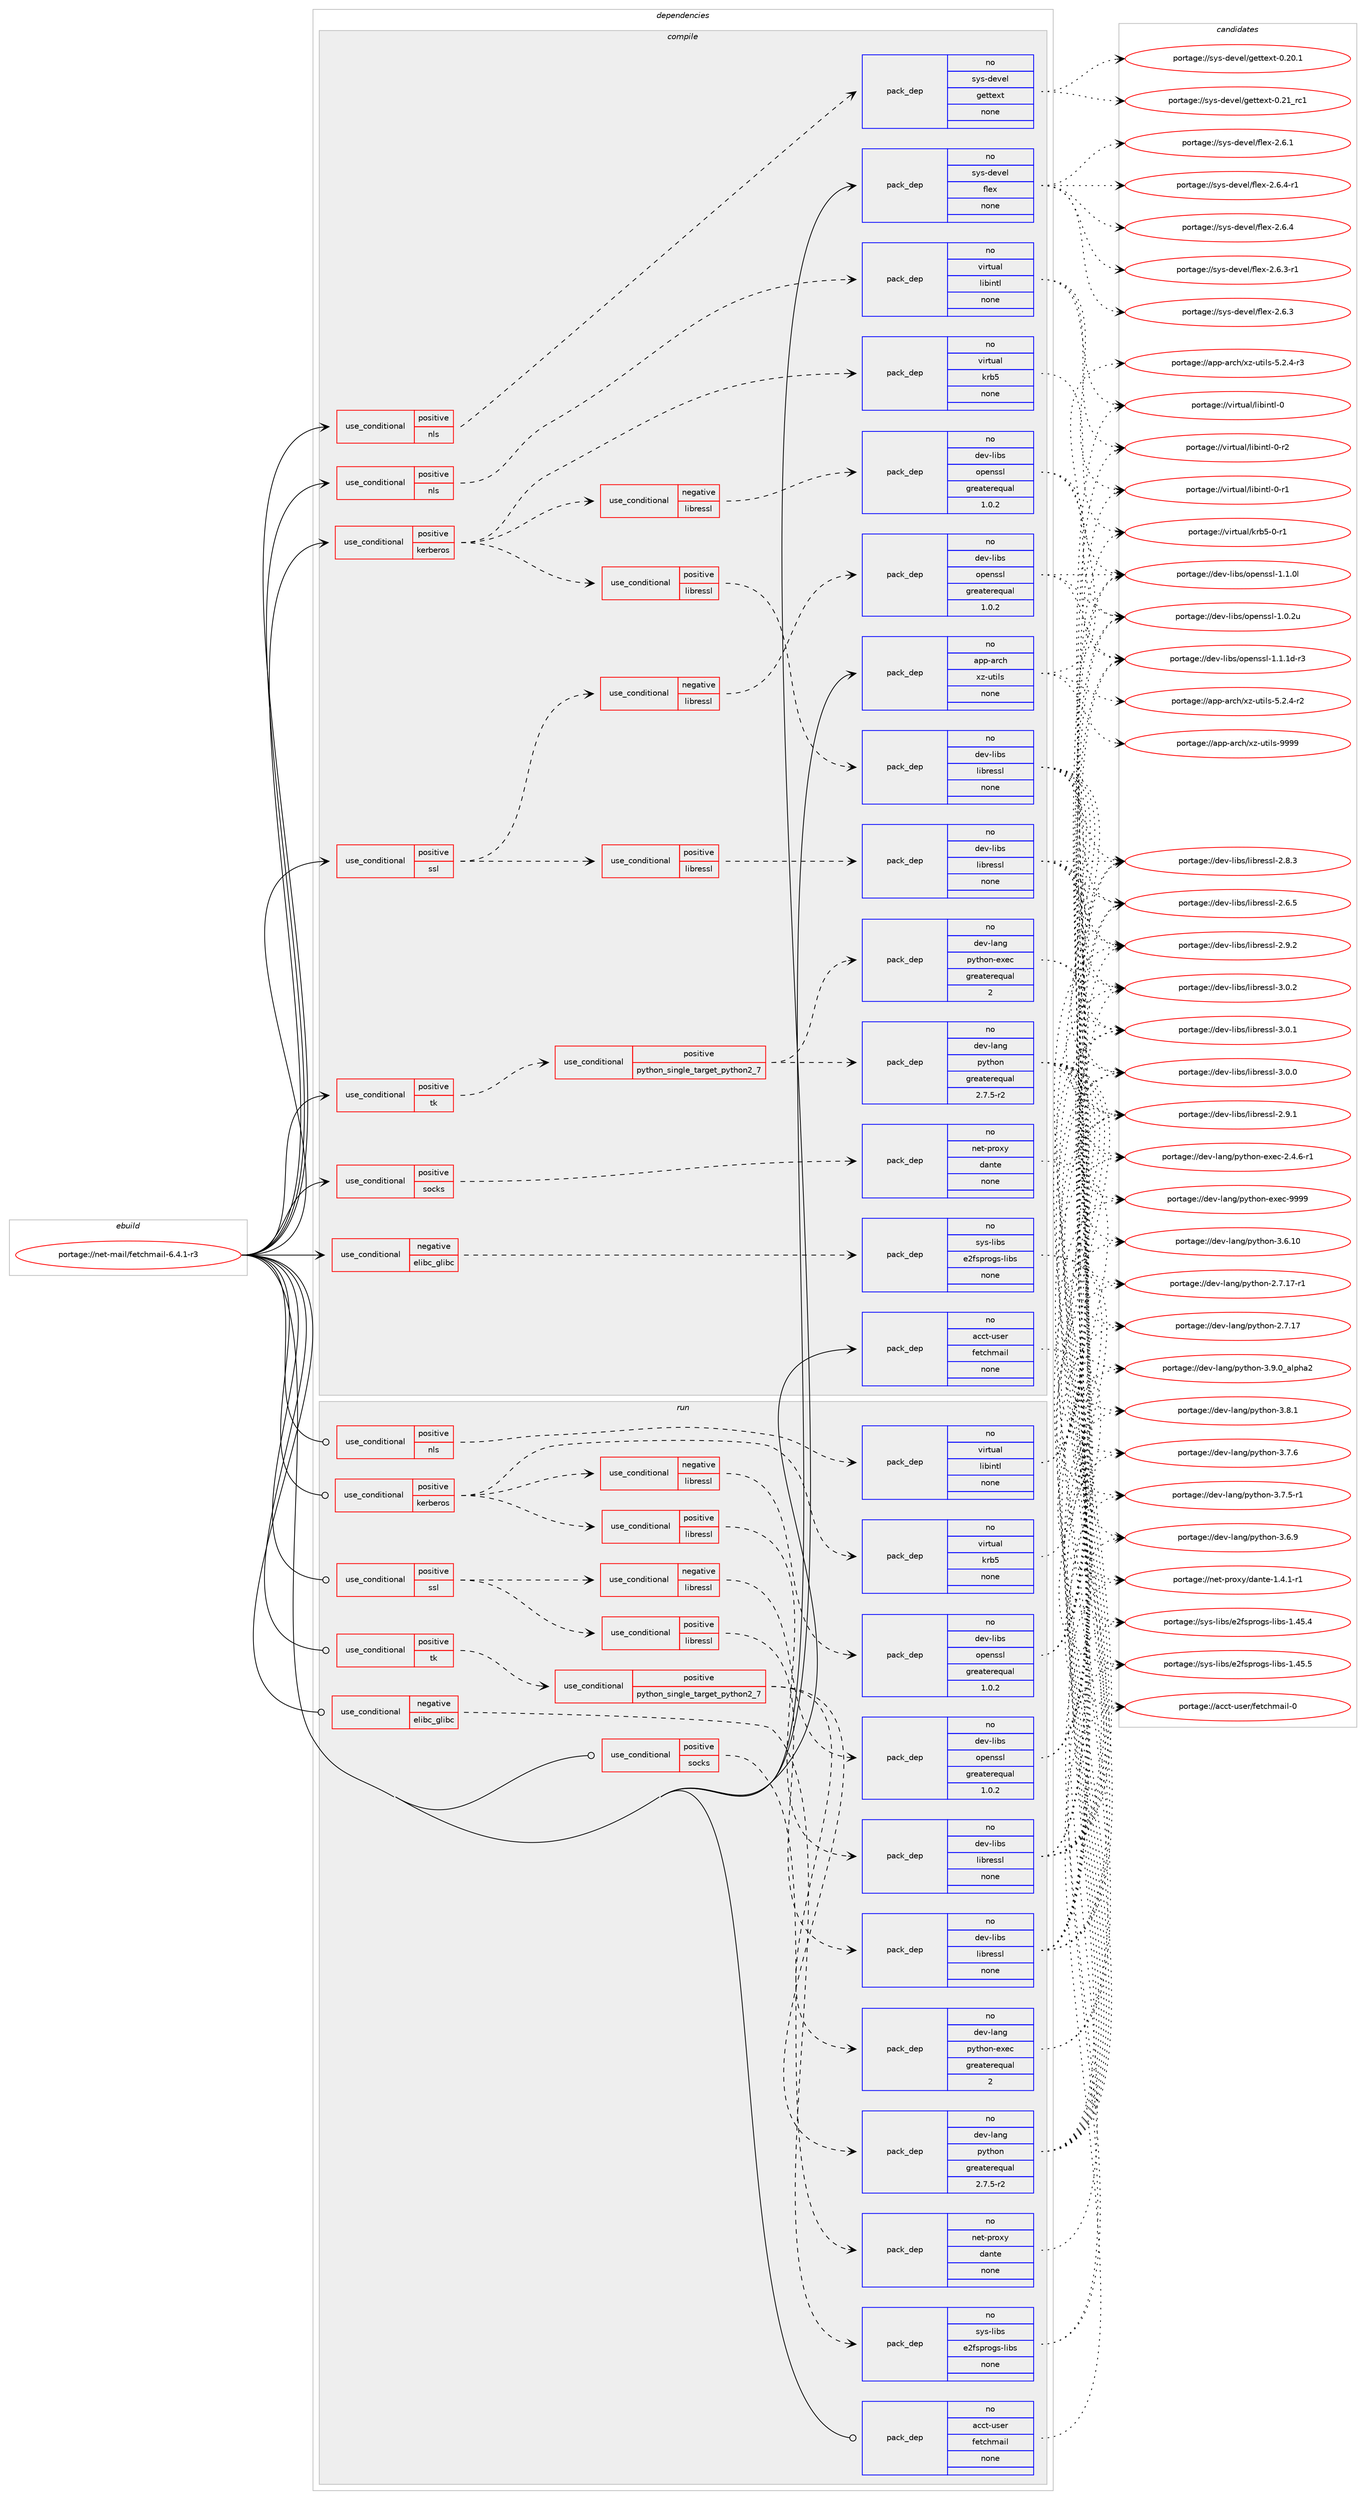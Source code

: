 digraph prolog {

# *************
# Graph options
# *************

newrank=true;
concentrate=true;
compound=true;
graph [rankdir=LR,fontname=Helvetica,fontsize=10,ranksep=1.5];#, ranksep=2.5, nodesep=0.2];
edge  [arrowhead=vee];
node  [fontname=Helvetica,fontsize=10];

# **********
# The ebuild
# **********

subgraph cluster_leftcol {
color=gray;
rank=same;
label=<<i>ebuild</i>>;
id [label="portage://net-mail/fetchmail-6.4.1-r3", color=red, width=4, href="../net-mail/fetchmail-6.4.1-r3.svg"];
}

# ****************
# The dependencies
# ****************

subgraph cluster_midcol {
color=gray;
label=<<i>dependencies</i>>;
subgraph cluster_compile {
fillcolor="#eeeeee";
style=filled;
label=<<i>compile</i>>;
subgraph cond27224 {
dependency129394 [label=<<TABLE BORDER="0" CELLBORDER="1" CELLSPACING="0" CELLPADDING="4"><TR><TD ROWSPAN="3" CELLPADDING="10">use_conditional</TD></TR><TR><TD>negative</TD></TR><TR><TD>elibc_glibc</TD></TR></TABLE>>, shape=none, color=red];
subgraph pack99996 {
dependency129395 [label=<<TABLE BORDER="0" CELLBORDER="1" CELLSPACING="0" CELLPADDING="4" WIDTH="220"><TR><TD ROWSPAN="6" CELLPADDING="30">pack_dep</TD></TR><TR><TD WIDTH="110">no</TD></TR><TR><TD>sys-libs</TD></TR><TR><TD>e2fsprogs-libs</TD></TR><TR><TD>none</TD></TR><TR><TD></TD></TR></TABLE>>, shape=none, color=blue];
}
dependency129394:e -> dependency129395:w [weight=20,style="dashed",arrowhead="vee"];
}
id:e -> dependency129394:w [weight=20,style="solid",arrowhead="vee"];
subgraph cond27225 {
dependency129396 [label=<<TABLE BORDER="0" CELLBORDER="1" CELLSPACING="0" CELLPADDING="4"><TR><TD ROWSPAN="3" CELLPADDING="10">use_conditional</TD></TR><TR><TD>positive</TD></TR><TR><TD>kerberos</TD></TR></TABLE>>, shape=none, color=red];
subgraph pack99997 {
dependency129397 [label=<<TABLE BORDER="0" CELLBORDER="1" CELLSPACING="0" CELLPADDING="4" WIDTH="220"><TR><TD ROWSPAN="6" CELLPADDING="30">pack_dep</TD></TR><TR><TD WIDTH="110">no</TD></TR><TR><TD>virtual</TD></TR><TR><TD>krb5</TD></TR><TR><TD>none</TD></TR><TR><TD></TD></TR></TABLE>>, shape=none, color=blue];
}
dependency129396:e -> dependency129397:w [weight=20,style="dashed",arrowhead="vee"];
subgraph cond27226 {
dependency129398 [label=<<TABLE BORDER="0" CELLBORDER="1" CELLSPACING="0" CELLPADDING="4"><TR><TD ROWSPAN="3" CELLPADDING="10">use_conditional</TD></TR><TR><TD>negative</TD></TR><TR><TD>libressl</TD></TR></TABLE>>, shape=none, color=red];
subgraph pack99998 {
dependency129399 [label=<<TABLE BORDER="0" CELLBORDER="1" CELLSPACING="0" CELLPADDING="4" WIDTH="220"><TR><TD ROWSPAN="6" CELLPADDING="30">pack_dep</TD></TR><TR><TD WIDTH="110">no</TD></TR><TR><TD>dev-libs</TD></TR><TR><TD>openssl</TD></TR><TR><TD>greaterequal</TD></TR><TR><TD>1.0.2</TD></TR></TABLE>>, shape=none, color=blue];
}
dependency129398:e -> dependency129399:w [weight=20,style="dashed",arrowhead="vee"];
}
dependency129396:e -> dependency129398:w [weight=20,style="dashed",arrowhead="vee"];
subgraph cond27227 {
dependency129400 [label=<<TABLE BORDER="0" CELLBORDER="1" CELLSPACING="0" CELLPADDING="4"><TR><TD ROWSPAN="3" CELLPADDING="10">use_conditional</TD></TR><TR><TD>positive</TD></TR><TR><TD>libressl</TD></TR></TABLE>>, shape=none, color=red];
subgraph pack99999 {
dependency129401 [label=<<TABLE BORDER="0" CELLBORDER="1" CELLSPACING="0" CELLPADDING="4" WIDTH="220"><TR><TD ROWSPAN="6" CELLPADDING="30">pack_dep</TD></TR><TR><TD WIDTH="110">no</TD></TR><TR><TD>dev-libs</TD></TR><TR><TD>libressl</TD></TR><TR><TD>none</TD></TR><TR><TD></TD></TR></TABLE>>, shape=none, color=blue];
}
dependency129400:e -> dependency129401:w [weight=20,style="dashed",arrowhead="vee"];
}
dependency129396:e -> dependency129400:w [weight=20,style="dashed",arrowhead="vee"];
}
id:e -> dependency129396:w [weight=20,style="solid",arrowhead="vee"];
subgraph cond27228 {
dependency129402 [label=<<TABLE BORDER="0" CELLBORDER="1" CELLSPACING="0" CELLPADDING="4"><TR><TD ROWSPAN="3" CELLPADDING="10">use_conditional</TD></TR><TR><TD>positive</TD></TR><TR><TD>nls</TD></TR></TABLE>>, shape=none, color=red];
subgraph pack100000 {
dependency129403 [label=<<TABLE BORDER="0" CELLBORDER="1" CELLSPACING="0" CELLPADDING="4" WIDTH="220"><TR><TD ROWSPAN="6" CELLPADDING="30">pack_dep</TD></TR><TR><TD WIDTH="110">no</TD></TR><TR><TD>sys-devel</TD></TR><TR><TD>gettext</TD></TR><TR><TD>none</TD></TR><TR><TD></TD></TR></TABLE>>, shape=none, color=blue];
}
dependency129402:e -> dependency129403:w [weight=20,style="dashed",arrowhead="vee"];
}
id:e -> dependency129402:w [weight=20,style="solid",arrowhead="vee"];
subgraph cond27229 {
dependency129404 [label=<<TABLE BORDER="0" CELLBORDER="1" CELLSPACING="0" CELLPADDING="4"><TR><TD ROWSPAN="3" CELLPADDING="10">use_conditional</TD></TR><TR><TD>positive</TD></TR><TR><TD>nls</TD></TR></TABLE>>, shape=none, color=red];
subgraph pack100001 {
dependency129405 [label=<<TABLE BORDER="0" CELLBORDER="1" CELLSPACING="0" CELLPADDING="4" WIDTH="220"><TR><TD ROWSPAN="6" CELLPADDING="30">pack_dep</TD></TR><TR><TD WIDTH="110">no</TD></TR><TR><TD>virtual</TD></TR><TR><TD>libintl</TD></TR><TR><TD>none</TD></TR><TR><TD></TD></TR></TABLE>>, shape=none, color=blue];
}
dependency129404:e -> dependency129405:w [weight=20,style="dashed",arrowhead="vee"];
}
id:e -> dependency129404:w [weight=20,style="solid",arrowhead="vee"];
subgraph cond27230 {
dependency129406 [label=<<TABLE BORDER="0" CELLBORDER="1" CELLSPACING="0" CELLPADDING="4"><TR><TD ROWSPAN="3" CELLPADDING="10">use_conditional</TD></TR><TR><TD>positive</TD></TR><TR><TD>socks</TD></TR></TABLE>>, shape=none, color=red];
subgraph pack100002 {
dependency129407 [label=<<TABLE BORDER="0" CELLBORDER="1" CELLSPACING="0" CELLPADDING="4" WIDTH="220"><TR><TD ROWSPAN="6" CELLPADDING="30">pack_dep</TD></TR><TR><TD WIDTH="110">no</TD></TR><TR><TD>net-proxy</TD></TR><TR><TD>dante</TD></TR><TR><TD>none</TD></TR><TR><TD></TD></TR></TABLE>>, shape=none, color=blue];
}
dependency129406:e -> dependency129407:w [weight=20,style="dashed",arrowhead="vee"];
}
id:e -> dependency129406:w [weight=20,style="solid",arrowhead="vee"];
subgraph cond27231 {
dependency129408 [label=<<TABLE BORDER="0" CELLBORDER="1" CELLSPACING="0" CELLPADDING="4"><TR><TD ROWSPAN="3" CELLPADDING="10">use_conditional</TD></TR><TR><TD>positive</TD></TR><TR><TD>ssl</TD></TR></TABLE>>, shape=none, color=red];
subgraph cond27232 {
dependency129409 [label=<<TABLE BORDER="0" CELLBORDER="1" CELLSPACING="0" CELLPADDING="4"><TR><TD ROWSPAN="3" CELLPADDING="10">use_conditional</TD></TR><TR><TD>negative</TD></TR><TR><TD>libressl</TD></TR></TABLE>>, shape=none, color=red];
subgraph pack100003 {
dependency129410 [label=<<TABLE BORDER="0" CELLBORDER="1" CELLSPACING="0" CELLPADDING="4" WIDTH="220"><TR><TD ROWSPAN="6" CELLPADDING="30">pack_dep</TD></TR><TR><TD WIDTH="110">no</TD></TR><TR><TD>dev-libs</TD></TR><TR><TD>openssl</TD></TR><TR><TD>greaterequal</TD></TR><TR><TD>1.0.2</TD></TR></TABLE>>, shape=none, color=blue];
}
dependency129409:e -> dependency129410:w [weight=20,style="dashed",arrowhead="vee"];
}
dependency129408:e -> dependency129409:w [weight=20,style="dashed",arrowhead="vee"];
subgraph cond27233 {
dependency129411 [label=<<TABLE BORDER="0" CELLBORDER="1" CELLSPACING="0" CELLPADDING="4"><TR><TD ROWSPAN="3" CELLPADDING="10">use_conditional</TD></TR><TR><TD>positive</TD></TR><TR><TD>libressl</TD></TR></TABLE>>, shape=none, color=red];
subgraph pack100004 {
dependency129412 [label=<<TABLE BORDER="0" CELLBORDER="1" CELLSPACING="0" CELLPADDING="4" WIDTH="220"><TR><TD ROWSPAN="6" CELLPADDING="30">pack_dep</TD></TR><TR><TD WIDTH="110">no</TD></TR><TR><TD>dev-libs</TD></TR><TR><TD>libressl</TD></TR><TR><TD>none</TD></TR><TR><TD></TD></TR></TABLE>>, shape=none, color=blue];
}
dependency129411:e -> dependency129412:w [weight=20,style="dashed",arrowhead="vee"];
}
dependency129408:e -> dependency129411:w [weight=20,style="dashed",arrowhead="vee"];
}
id:e -> dependency129408:w [weight=20,style="solid",arrowhead="vee"];
subgraph cond27234 {
dependency129413 [label=<<TABLE BORDER="0" CELLBORDER="1" CELLSPACING="0" CELLPADDING="4"><TR><TD ROWSPAN="3" CELLPADDING="10">use_conditional</TD></TR><TR><TD>positive</TD></TR><TR><TD>tk</TD></TR></TABLE>>, shape=none, color=red];
subgraph cond27235 {
dependency129414 [label=<<TABLE BORDER="0" CELLBORDER="1" CELLSPACING="0" CELLPADDING="4"><TR><TD ROWSPAN="3" CELLPADDING="10">use_conditional</TD></TR><TR><TD>positive</TD></TR><TR><TD>python_single_target_python2_7</TD></TR></TABLE>>, shape=none, color=red];
subgraph pack100005 {
dependency129415 [label=<<TABLE BORDER="0" CELLBORDER="1" CELLSPACING="0" CELLPADDING="4" WIDTH="220"><TR><TD ROWSPAN="6" CELLPADDING="30">pack_dep</TD></TR><TR><TD WIDTH="110">no</TD></TR><TR><TD>dev-lang</TD></TR><TR><TD>python</TD></TR><TR><TD>greaterequal</TD></TR><TR><TD>2.7.5-r2</TD></TR></TABLE>>, shape=none, color=blue];
}
dependency129414:e -> dependency129415:w [weight=20,style="dashed",arrowhead="vee"];
subgraph pack100006 {
dependency129416 [label=<<TABLE BORDER="0" CELLBORDER="1" CELLSPACING="0" CELLPADDING="4" WIDTH="220"><TR><TD ROWSPAN="6" CELLPADDING="30">pack_dep</TD></TR><TR><TD WIDTH="110">no</TD></TR><TR><TD>dev-lang</TD></TR><TR><TD>python-exec</TD></TR><TR><TD>greaterequal</TD></TR><TR><TD>2</TD></TR></TABLE>>, shape=none, color=blue];
}
dependency129414:e -> dependency129416:w [weight=20,style="dashed",arrowhead="vee"];
}
dependency129413:e -> dependency129414:w [weight=20,style="dashed",arrowhead="vee"];
}
id:e -> dependency129413:w [weight=20,style="solid",arrowhead="vee"];
subgraph pack100007 {
dependency129417 [label=<<TABLE BORDER="0" CELLBORDER="1" CELLSPACING="0" CELLPADDING="4" WIDTH="220"><TR><TD ROWSPAN="6" CELLPADDING="30">pack_dep</TD></TR><TR><TD WIDTH="110">no</TD></TR><TR><TD>acct-user</TD></TR><TR><TD>fetchmail</TD></TR><TR><TD>none</TD></TR><TR><TD></TD></TR></TABLE>>, shape=none, color=blue];
}
id:e -> dependency129417:w [weight=20,style="solid",arrowhead="vee"];
subgraph pack100008 {
dependency129418 [label=<<TABLE BORDER="0" CELLBORDER="1" CELLSPACING="0" CELLPADDING="4" WIDTH="220"><TR><TD ROWSPAN="6" CELLPADDING="30">pack_dep</TD></TR><TR><TD WIDTH="110">no</TD></TR><TR><TD>app-arch</TD></TR><TR><TD>xz-utils</TD></TR><TR><TD>none</TD></TR><TR><TD></TD></TR></TABLE>>, shape=none, color=blue];
}
id:e -> dependency129418:w [weight=20,style="solid",arrowhead="vee"];
subgraph pack100009 {
dependency129419 [label=<<TABLE BORDER="0" CELLBORDER="1" CELLSPACING="0" CELLPADDING="4" WIDTH="220"><TR><TD ROWSPAN="6" CELLPADDING="30">pack_dep</TD></TR><TR><TD WIDTH="110">no</TD></TR><TR><TD>sys-devel</TD></TR><TR><TD>flex</TD></TR><TR><TD>none</TD></TR><TR><TD></TD></TR></TABLE>>, shape=none, color=blue];
}
id:e -> dependency129419:w [weight=20,style="solid",arrowhead="vee"];
}
subgraph cluster_compileandrun {
fillcolor="#eeeeee";
style=filled;
label=<<i>compile and run</i>>;
}
subgraph cluster_run {
fillcolor="#eeeeee";
style=filled;
label=<<i>run</i>>;
subgraph cond27236 {
dependency129420 [label=<<TABLE BORDER="0" CELLBORDER="1" CELLSPACING="0" CELLPADDING="4"><TR><TD ROWSPAN="3" CELLPADDING="10">use_conditional</TD></TR><TR><TD>negative</TD></TR><TR><TD>elibc_glibc</TD></TR></TABLE>>, shape=none, color=red];
subgraph pack100010 {
dependency129421 [label=<<TABLE BORDER="0" CELLBORDER="1" CELLSPACING="0" CELLPADDING="4" WIDTH="220"><TR><TD ROWSPAN="6" CELLPADDING="30">pack_dep</TD></TR><TR><TD WIDTH="110">no</TD></TR><TR><TD>sys-libs</TD></TR><TR><TD>e2fsprogs-libs</TD></TR><TR><TD>none</TD></TR><TR><TD></TD></TR></TABLE>>, shape=none, color=blue];
}
dependency129420:e -> dependency129421:w [weight=20,style="dashed",arrowhead="vee"];
}
id:e -> dependency129420:w [weight=20,style="solid",arrowhead="odot"];
subgraph cond27237 {
dependency129422 [label=<<TABLE BORDER="0" CELLBORDER="1" CELLSPACING="0" CELLPADDING="4"><TR><TD ROWSPAN="3" CELLPADDING="10">use_conditional</TD></TR><TR><TD>positive</TD></TR><TR><TD>kerberos</TD></TR></TABLE>>, shape=none, color=red];
subgraph pack100011 {
dependency129423 [label=<<TABLE BORDER="0" CELLBORDER="1" CELLSPACING="0" CELLPADDING="4" WIDTH="220"><TR><TD ROWSPAN="6" CELLPADDING="30">pack_dep</TD></TR><TR><TD WIDTH="110">no</TD></TR><TR><TD>virtual</TD></TR><TR><TD>krb5</TD></TR><TR><TD>none</TD></TR><TR><TD></TD></TR></TABLE>>, shape=none, color=blue];
}
dependency129422:e -> dependency129423:w [weight=20,style="dashed",arrowhead="vee"];
subgraph cond27238 {
dependency129424 [label=<<TABLE BORDER="0" CELLBORDER="1" CELLSPACING="0" CELLPADDING="4"><TR><TD ROWSPAN="3" CELLPADDING="10">use_conditional</TD></TR><TR><TD>negative</TD></TR><TR><TD>libressl</TD></TR></TABLE>>, shape=none, color=red];
subgraph pack100012 {
dependency129425 [label=<<TABLE BORDER="0" CELLBORDER="1" CELLSPACING="0" CELLPADDING="4" WIDTH="220"><TR><TD ROWSPAN="6" CELLPADDING="30">pack_dep</TD></TR><TR><TD WIDTH="110">no</TD></TR><TR><TD>dev-libs</TD></TR><TR><TD>openssl</TD></TR><TR><TD>greaterequal</TD></TR><TR><TD>1.0.2</TD></TR></TABLE>>, shape=none, color=blue];
}
dependency129424:e -> dependency129425:w [weight=20,style="dashed",arrowhead="vee"];
}
dependency129422:e -> dependency129424:w [weight=20,style="dashed",arrowhead="vee"];
subgraph cond27239 {
dependency129426 [label=<<TABLE BORDER="0" CELLBORDER="1" CELLSPACING="0" CELLPADDING="4"><TR><TD ROWSPAN="3" CELLPADDING="10">use_conditional</TD></TR><TR><TD>positive</TD></TR><TR><TD>libressl</TD></TR></TABLE>>, shape=none, color=red];
subgraph pack100013 {
dependency129427 [label=<<TABLE BORDER="0" CELLBORDER="1" CELLSPACING="0" CELLPADDING="4" WIDTH="220"><TR><TD ROWSPAN="6" CELLPADDING="30">pack_dep</TD></TR><TR><TD WIDTH="110">no</TD></TR><TR><TD>dev-libs</TD></TR><TR><TD>libressl</TD></TR><TR><TD>none</TD></TR><TR><TD></TD></TR></TABLE>>, shape=none, color=blue];
}
dependency129426:e -> dependency129427:w [weight=20,style="dashed",arrowhead="vee"];
}
dependency129422:e -> dependency129426:w [weight=20,style="dashed",arrowhead="vee"];
}
id:e -> dependency129422:w [weight=20,style="solid",arrowhead="odot"];
subgraph cond27240 {
dependency129428 [label=<<TABLE BORDER="0" CELLBORDER="1" CELLSPACING="0" CELLPADDING="4"><TR><TD ROWSPAN="3" CELLPADDING="10">use_conditional</TD></TR><TR><TD>positive</TD></TR><TR><TD>nls</TD></TR></TABLE>>, shape=none, color=red];
subgraph pack100014 {
dependency129429 [label=<<TABLE BORDER="0" CELLBORDER="1" CELLSPACING="0" CELLPADDING="4" WIDTH="220"><TR><TD ROWSPAN="6" CELLPADDING="30">pack_dep</TD></TR><TR><TD WIDTH="110">no</TD></TR><TR><TD>virtual</TD></TR><TR><TD>libintl</TD></TR><TR><TD>none</TD></TR><TR><TD></TD></TR></TABLE>>, shape=none, color=blue];
}
dependency129428:e -> dependency129429:w [weight=20,style="dashed",arrowhead="vee"];
}
id:e -> dependency129428:w [weight=20,style="solid",arrowhead="odot"];
subgraph cond27241 {
dependency129430 [label=<<TABLE BORDER="0" CELLBORDER="1" CELLSPACING="0" CELLPADDING="4"><TR><TD ROWSPAN="3" CELLPADDING="10">use_conditional</TD></TR><TR><TD>positive</TD></TR><TR><TD>socks</TD></TR></TABLE>>, shape=none, color=red];
subgraph pack100015 {
dependency129431 [label=<<TABLE BORDER="0" CELLBORDER="1" CELLSPACING="0" CELLPADDING="4" WIDTH="220"><TR><TD ROWSPAN="6" CELLPADDING="30">pack_dep</TD></TR><TR><TD WIDTH="110">no</TD></TR><TR><TD>net-proxy</TD></TR><TR><TD>dante</TD></TR><TR><TD>none</TD></TR><TR><TD></TD></TR></TABLE>>, shape=none, color=blue];
}
dependency129430:e -> dependency129431:w [weight=20,style="dashed",arrowhead="vee"];
}
id:e -> dependency129430:w [weight=20,style="solid",arrowhead="odot"];
subgraph cond27242 {
dependency129432 [label=<<TABLE BORDER="0" CELLBORDER="1" CELLSPACING="0" CELLPADDING="4"><TR><TD ROWSPAN="3" CELLPADDING="10">use_conditional</TD></TR><TR><TD>positive</TD></TR><TR><TD>ssl</TD></TR></TABLE>>, shape=none, color=red];
subgraph cond27243 {
dependency129433 [label=<<TABLE BORDER="0" CELLBORDER="1" CELLSPACING="0" CELLPADDING="4"><TR><TD ROWSPAN="3" CELLPADDING="10">use_conditional</TD></TR><TR><TD>negative</TD></TR><TR><TD>libressl</TD></TR></TABLE>>, shape=none, color=red];
subgraph pack100016 {
dependency129434 [label=<<TABLE BORDER="0" CELLBORDER="1" CELLSPACING="0" CELLPADDING="4" WIDTH="220"><TR><TD ROWSPAN="6" CELLPADDING="30">pack_dep</TD></TR><TR><TD WIDTH="110">no</TD></TR><TR><TD>dev-libs</TD></TR><TR><TD>openssl</TD></TR><TR><TD>greaterequal</TD></TR><TR><TD>1.0.2</TD></TR></TABLE>>, shape=none, color=blue];
}
dependency129433:e -> dependency129434:w [weight=20,style="dashed",arrowhead="vee"];
}
dependency129432:e -> dependency129433:w [weight=20,style="dashed",arrowhead="vee"];
subgraph cond27244 {
dependency129435 [label=<<TABLE BORDER="0" CELLBORDER="1" CELLSPACING="0" CELLPADDING="4"><TR><TD ROWSPAN="3" CELLPADDING="10">use_conditional</TD></TR><TR><TD>positive</TD></TR><TR><TD>libressl</TD></TR></TABLE>>, shape=none, color=red];
subgraph pack100017 {
dependency129436 [label=<<TABLE BORDER="0" CELLBORDER="1" CELLSPACING="0" CELLPADDING="4" WIDTH="220"><TR><TD ROWSPAN="6" CELLPADDING="30">pack_dep</TD></TR><TR><TD WIDTH="110">no</TD></TR><TR><TD>dev-libs</TD></TR><TR><TD>libressl</TD></TR><TR><TD>none</TD></TR><TR><TD></TD></TR></TABLE>>, shape=none, color=blue];
}
dependency129435:e -> dependency129436:w [weight=20,style="dashed",arrowhead="vee"];
}
dependency129432:e -> dependency129435:w [weight=20,style="dashed",arrowhead="vee"];
}
id:e -> dependency129432:w [weight=20,style="solid",arrowhead="odot"];
subgraph cond27245 {
dependency129437 [label=<<TABLE BORDER="0" CELLBORDER="1" CELLSPACING="0" CELLPADDING="4"><TR><TD ROWSPAN="3" CELLPADDING="10">use_conditional</TD></TR><TR><TD>positive</TD></TR><TR><TD>tk</TD></TR></TABLE>>, shape=none, color=red];
subgraph cond27246 {
dependency129438 [label=<<TABLE BORDER="0" CELLBORDER="1" CELLSPACING="0" CELLPADDING="4"><TR><TD ROWSPAN="3" CELLPADDING="10">use_conditional</TD></TR><TR><TD>positive</TD></TR><TR><TD>python_single_target_python2_7</TD></TR></TABLE>>, shape=none, color=red];
subgraph pack100018 {
dependency129439 [label=<<TABLE BORDER="0" CELLBORDER="1" CELLSPACING="0" CELLPADDING="4" WIDTH="220"><TR><TD ROWSPAN="6" CELLPADDING="30">pack_dep</TD></TR><TR><TD WIDTH="110">no</TD></TR><TR><TD>dev-lang</TD></TR><TR><TD>python</TD></TR><TR><TD>greaterequal</TD></TR><TR><TD>2.7.5-r2</TD></TR></TABLE>>, shape=none, color=blue];
}
dependency129438:e -> dependency129439:w [weight=20,style="dashed",arrowhead="vee"];
subgraph pack100019 {
dependency129440 [label=<<TABLE BORDER="0" CELLBORDER="1" CELLSPACING="0" CELLPADDING="4" WIDTH="220"><TR><TD ROWSPAN="6" CELLPADDING="30">pack_dep</TD></TR><TR><TD WIDTH="110">no</TD></TR><TR><TD>dev-lang</TD></TR><TR><TD>python-exec</TD></TR><TR><TD>greaterequal</TD></TR><TR><TD>2</TD></TR></TABLE>>, shape=none, color=blue];
}
dependency129438:e -> dependency129440:w [weight=20,style="dashed",arrowhead="vee"];
}
dependency129437:e -> dependency129438:w [weight=20,style="dashed",arrowhead="vee"];
}
id:e -> dependency129437:w [weight=20,style="solid",arrowhead="odot"];
subgraph pack100020 {
dependency129441 [label=<<TABLE BORDER="0" CELLBORDER="1" CELLSPACING="0" CELLPADDING="4" WIDTH="220"><TR><TD ROWSPAN="6" CELLPADDING="30">pack_dep</TD></TR><TR><TD WIDTH="110">no</TD></TR><TR><TD>acct-user</TD></TR><TR><TD>fetchmail</TD></TR><TR><TD>none</TD></TR><TR><TD></TD></TR></TABLE>>, shape=none, color=blue];
}
id:e -> dependency129441:w [weight=20,style="solid",arrowhead="odot"];
}
}

# **************
# The candidates
# **************

subgraph cluster_choices {
rank=same;
color=gray;
label=<<i>candidates</i>>;

subgraph choice99996 {
color=black;
nodesep=1;
choice11512111545108105981154710150102115112114111103115451081059811545494652534653 [label="portage://sys-libs/e2fsprogs-libs-1.45.5", color=red, width=4,href="../sys-libs/e2fsprogs-libs-1.45.5.svg"];
choice11512111545108105981154710150102115112114111103115451081059811545494652534652 [label="portage://sys-libs/e2fsprogs-libs-1.45.4", color=red, width=4,href="../sys-libs/e2fsprogs-libs-1.45.4.svg"];
dependency129395:e -> choice11512111545108105981154710150102115112114111103115451081059811545494652534653:w [style=dotted,weight="100"];
dependency129395:e -> choice11512111545108105981154710150102115112114111103115451081059811545494652534652:w [style=dotted,weight="100"];
}
subgraph choice99997 {
color=black;
nodesep=1;
choice1181051141161179710847107114985345484511449 [label="portage://virtual/krb5-0-r1", color=red, width=4,href="../virtual/krb5-0-r1.svg"];
dependency129397:e -> choice1181051141161179710847107114985345484511449:w [style=dotted,weight="100"];
}
subgraph choice99998 {
color=black;
nodesep=1;
choice1001011184510810598115471111121011101151151084549464946491004511451 [label="portage://dev-libs/openssl-1.1.1d-r3", color=red, width=4,href="../dev-libs/openssl-1.1.1d-r3.svg"];
choice100101118451081059811547111112101110115115108454946494648108 [label="portage://dev-libs/openssl-1.1.0l", color=red, width=4,href="../dev-libs/openssl-1.1.0l.svg"];
choice100101118451081059811547111112101110115115108454946484650117 [label="portage://dev-libs/openssl-1.0.2u", color=red, width=4,href="../dev-libs/openssl-1.0.2u.svg"];
dependency129399:e -> choice1001011184510810598115471111121011101151151084549464946491004511451:w [style=dotted,weight="100"];
dependency129399:e -> choice100101118451081059811547111112101110115115108454946494648108:w [style=dotted,weight="100"];
dependency129399:e -> choice100101118451081059811547111112101110115115108454946484650117:w [style=dotted,weight="100"];
}
subgraph choice99999 {
color=black;
nodesep=1;
choice10010111845108105981154710810598114101115115108455146484650 [label="portage://dev-libs/libressl-3.0.2", color=red, width=4,href="../dev-libs/libressl-3.0.2.svg"];
choice10010111845108105981154710810598114101115115108455146484649 [label="portage://dev-libs/libressl-3.0.1", color=red, width=4,href="../dev-libs/libressl-3.0.1.svg"];
choice10010111845108105981154710810598114101115115108455146484648 [label="portage://dev-libs/libressl-3.0.0", color=red, width=4,href="../dev-libs/libressl-3.0.0.svg"];
choice10010111845108105981154710810598114101115115108455046574650 [label="portage://dev-libs/libressl-2.9.2", color=red, width=4,href="../dev-libs/libressl-2.9.2.svg"];
choice10010111845108105981154710810598114101115115108455046574649 [label="portage://dev-libs/libressl-2.9.1", color=red, width=4,href="../dev-libs/libressl-2.9.1.svg"];
choice10010111845108105981154710810598114101115115108455046564651 [label="portage://dev-libs/libressl-2.8.3", color=red, width=4,href="../dev-libs/libressl-2.8.3.svg"];
choice10010111845108105981154710810598114101115115108455046544653 [label="portage://dev-libs/libressl-2.6.5", color=red, width=4,href="../dev-libs/libressl-2.6.5.svg"];
dependency129401:e -> choice10010111845108105981154710810598114101115115108455146484650:w [style=dotted,weight="100"];
dependency129401:e -> choice10010111845108105981154710810598114101115115108455146484649:w [style=dotted,weight="100"];
dependency129401:e -> choice10010111845108105981154710810598114101115115108455146484648:w [style=dotted,weight="100"];
dependency129401:e -> choice10010111845108105981154710810598114101115115108455046574650:w [style=dotted,weight="100"];
dependency129401:e -> choice10010111845108105981154710810598114101115115108455046574649:w [style=dotted,weight="100"];
dependency129401:e -> choice10010111845108105981154710810598114101115115108455046564651:w [style=dotted,weight="100"];
dependency129401:e -> choice10010111845108105981154710810598114101115115108455046544653:w [style=dotted,weight="100"];
}
subgraph choice100000 {
color=black;
nodesep=1;
choice11512111545100101118101108471031011161161011201164548465049951149949 [label="portage://sys-devel/gettext-0.21_rc1", color=red, width=4,href="../sys-devel/gettext-0.21_rc1.svg"];
choice115121115451001011181011084710310111611610112011645484650484649 [label="portage://sys-devel/gettext-0.20.1", color=red, width=4,href="../sys-devel/gettext-0.20.1.svg"];
dependency129403:e -> choice11512111545100101118101108471031011161161011201164548465049951149949:w [style=dotted,weight="100"];
dependency129403:e -> choice115121115451001011181011084710310111611610112011645484650484649:w [style=dotted,weight="100"];
}
subgraph choice100001 {
color=black;
nodesep=1;
choice11810511411611797108471081059810511011610845484511450 [label="portage://virtual/libintl-0-r2", color=red, width=4,href="../virtual/libintl-0-r2.svg"];
choice11810511411611797108471081059810511011610845484511449 [label="portage://virtual/libintl-0-r1", color=red, width=4,href="../virtual/libintl-0-r1.svg"];
choice1181051141161179710847108105981051101161084548 [label="portage://virtual/libintl-0", color=red, width=4,href="../virtual/libintl-0.svg"];
dependency129405:e -> choice11810511411611797108471081059810511011610845484511450:w [style=dotted,weight="100"];
dependency129405:e -> choice11810511411611797108471081059810511011610845484511449:w [style=dotted,weight="100"];
dependency129405:e -> choice1181051141161179710847108105981051101161084548:w [style=dotted,weight="100"];
}
subgraph choice100002 {
color=black;
nodesep=1;
choice1101011164511211411112012147100971101161014549465246494511449 [label="portage://net-proxy/dante-1.4.1-r1", color=red, width=4,href="../net-proxy/dante-1.4.1-r1.svg"];
dependency129407:e -> choice1101011164511211411112012147100971101161014549465246494511449:w [style=dotted,weight="100"];
}
subgraph choice100003 {
color=black;
nodesep=1;
choice1001011184510810598115471111121011101151151084549464946491004511451 [label="portage://dev-libs/openssl-1.1.1d-r3", color=red, width=4,href="../dev-libs/openssl-1.1.1d-r3.svg"];
choice100101118451081059811547111112101110115115108454946494648108 [label="portage://dev-libs/openssl-1.1.0l", color=red, width=4,href="../dev-libs/openssl-1.1.0l.svg"];
choice100101118451081059811547111112101110115115108454946484650117 [label="portage://dev-libs/openssl-1.0.2u", color=red, width=4,href="../dev-libs/openssl-1.0.2u.svg"];
dependency129410:e -> choice1001011184510810598115471111121011101151151084549464946491004511451:w [style=dotted,weight="100"];
dependency129410:e -> choice100101118451081059811547111112101110115115108454946494648108:w [style=dotted,weight="100"];
dependency129410:e -> choice100101118451081059811547111112101110115115108454946484650117:w [style=dotted,weight="100"];
}
subgraph choice100004 {
color=black;
nodesep=1;
choice10010111845108105981154710810598114101115115108455146484650 [label="portage://dev-libs/libressl-3.0.2", color=red, width=4,href="../dev-libs/libressl-3.0.2.svg"];
choice10010111845108105981154710810598114101115115108455146484649 [label="portage://dev-libs/libressl-3.0.1", color=red, width=4,href="../dev-libs/libressl-3.0.1.svg"];
choice10010111845108105981154710810598114101115115108455146484648 [label="portage://dev-libs/libressl-3.0.0", color=red, width=4,href="../dev-libs/libressl-3.0.0.svg"];
choice10010111845108105981154710810598114101115115108455046574650 [label="portage://dev-libs/libressl-2.9.2", color=red, width=4,href="../dev-libs/libressl-2.9.2.svg"];
choice10010111845108105981154710810598114101115115108455046574649 [label="portage://dev-libs/libressl-2.9.1", color=red, width=4,href="../dev-libs/libressl-2.9.1.svg"];
choice10010111845108105981154710810598114101115115108455046564651 [label="portage://dev-libs/libressl-2.8.3", color=red, width=4,href="../dev-libs/libressl-2.8.3.svg"];
choice10010111845108105981154710810598114101115115108455046544653 [label="portage://dev-libs/libressl-2.6.5", color=red, width=4,href="../dev-libs/libressl-2.6.5.svg"];
dependency129412:e -> choice10010111845108105981154710810598114101115115108455146484650:w [style=dotted,weight="100"];
dependency129412:e -> choice10010111845108105981154710810598114101115115108455146484649:w [style=dotted,weight="100"];
dependency129412:e -> choice10010111845108105981154710810598114101115115108455146484648:w [style=dotted,weight="100"];
dependency129412:e -> choice10010111845108105981154710810598114101115115108455046574650:w [style=dotted,weight="100"];
dependency129412:e -> choice10010111845108105981154710810598114101115115108455046574649:w [style=dotted,weight="100"];
dependency129412:e -> choice10010111845108105981154710810598114101115115108455046564651:w [style=dotted,weight="100"];
dependency129412:e -> choice10010111845108105981154710810598114101115115108455046544653:w [style=dotted,weight="100"];
}
subgraph choice100005 {
color=black;
nodesep=1;
choice10010111845108971101034711212111610411111045514657464895971081121049750 [label="portage://dev-lang/python-3.9.0_alpha2", color=red, width=4,href="../dev-lang/python-3.9.0_alpha2.svg"];
choice100101118451089711010347112121116104111110455146564649 [label="portage://dev-lang/python-3.8.1", color=red, width=4,href="../dev-lang/python-3.8.1.svg"];
choice100101118451089711010347112121116104111110455146554654 [label="portage://dev-lang/python-3.7.6", color=red, width=4,href="../dev-lang/python-3.7.6.svg"];
choice1001011184510897110103471121211161041111104551465546534511449 [label="portage://dev-lang/python-3.7.5-r1", color=red, width=4,href="../dev-lang/python-3.7.5-r1.svg"];
choice100101118451089711010347112121116104111110455146544657 [label="portage://dev-lang/python-3.6.9", color=red, width=4,href="../dev-lang/python-3.6.9.svg"];
choice10010111845108971101034711212111610411111045514654464948 [label="portage://dev-lang/python-3.6.10", color=red, width=4,href="../dev-lang/python-3.6.10.svg"];
choice100101118451089711010347112121116104111110455046554649554511449 [label="portage://dev-lang/python-2.7.17-r1", color=red, width=4,href="../dev-lang/python-2.7.17-r1.svg"];
choice10010111845108971101034711212111610411111045504655464955 [label="portage://dev-lang/python-2.7.17", color=red, width=4,href="../dev-lang/python-2.7.17.svg"];
dependency129415:e -> choice10010111845108971101034711212111610411111045514657464895971081121049750:w [style=dotted,weight="100"];
dependency129415:e -> choice100101118451089711010347112121116104111110455146564649:w [style=dotted,weight="100"];
dependency129415:e -> choice100101118451089711010347112121116104111110455146554654:w [style=dotted,weight="100"];
dependency129415:e -> choice1001011184510897110103471121211161041111104551465546534511449:w [style=dotted,weight="100"];
dependency129415:e -> choice100101118451089711010347112121116104111110455146544657:w [style=dotted,weight="100"];
dependency129415:e -> choice10010111845108971101034711212111610411111045514654464948:w [style=dotted,weight="100"];
dependency129415:e -> choice100101118451089711010347112121116104111110455046554649554511449:w [style=dotted,weight="100"];
dependency129415:e -> choice10010111845108971101034711212111610411111045504655464955:w [style=dotted,weight="100"];
}
subgraph choice100006 {
color=black;
nodesep=1;
choice10010111845108971101034711212111610411111045101120101994557575757 [label="portage://dev-lang/python-exec-9999", color=red, width=4,href="../dev-lang/python-exec-9999.svg"];
choice10010111845108971101034711212111610411111045101120101994550465246544511449 [label="portage://dev-lang/python-exec-2.4.6-r1", color=red, width=4,href="../dev-lang/python-exec-2.4.6-r1.svg"];
dependency129416:e -> choice10010111845108971101034711212111610411111045101120101994557575757:w [style=dotted,weight="100"];
dependency129416:e -> choice10010111845108971101034711212111610411111045101120101994550465246544511449:w [style=dotted,weight="100"];
}
subgraph choice100007 {
color=black;
nodesep=1;
choice979999116451171151011144710210111699104109971051084548 [label="portage://acct-user/fetchmail-0", color=red, width=4,href="../acct-user/fetchmail-0.svg"];
dependency129417:e -> choice979999116451171151011144710210111699104109971051084548:w [style=dotted,weight="100"];
}
subgraph choice100008 {
color=black;
nodesep=1;
choice9711211245971149910447120122451171161051081154557575757 [label="portage://app-arch/xz-utils-9999", color=red, width=4,href="../app-arch/xz-utils-9999.svg"];
choice9711211245971149910447120122451171161051081154553465046524511451 [label="portage://app-arch/xz-utils-5.2.4-r3", color=red, width=4,href="../app-arch/xz-utils-5.2.4-r3.svg"];
choice9711211245971149910447120122451171161051081154553465046524511450 [label="portage://app-arch/xz-utils-5.2.4-r2", color=red, width=4,href="../app-arch/xz-utils-5.2.4-r2.svg"];
dependency129418:e -> choice9711211245971149910447120122451171161051081154557575757:w [style=dotted,weight="100"];
dependency129418:e -> choice9711211245971149910447120122451171161051081154553465046524511451:w [style=dotted,weight="100"];
dependency129418:e -> choice9711211245971149910447120122451171161051081154553465046524511450:w [style=dotted,weight="100"];
}
subgraph choice100009 {
color=black;
nodesep=1;
choice11512111545100101118101108471021081011204550465446524511449 [label="portage://sys-devel/flex-2.6.4-r1", color=red, width=4,href="../sys-devel/flex-2.6.4-r1.svg"];
choice1151211154510010111810110847102108101120455046544652 [label="portage://sys-devel/flex-2.6.4", color=red, width=4,href="../sys-devel/flex-2.6.4.svg"];
choice11512111545100101118101108471021081011204550465446514511449 [label="portage://sys-devel/flex-2.6.3-r1", color=red, width=4,href="../sys-devel/flex-2.6.3-r1.svg"];
choice1151211154510010111810110847102108101120455046544651 [label="portage://sys-devel/flex-2.6.3", color=red, width=4,href="../sys-devel/flex-2.6.3.svg"];
choice1151211154510010111810110847102108101120455046544649 [label="portage://sys-devel/flex-2.6.1", color=red, width=4,href="../sys-devel/flex-2.6.1.svg"];
dependency129419:e -> choice11512111545100101118101108471021081011204550465446524511449:w [style=dotted,weight="100"];
dependency129419:e -> choice1151211154510010111810110847102108101120455046544652:w [style=dotted,weight="100"];
dependency129419:e -> choice11512111545100101118101108471021081011204550465446514511449:w [style=dotted,weight="100"];
dependency129419:e -> choice1151211154510010111810110847102108101120455046544651:w [style=dotted,weight="100"];
dependency129419:e -> choice1151211154510010111810110847102108101120455046544649:w [style=dotted,weight="100"];
}
subgraph choice100010 {
color=black;
nodesep=1;
choice11512111545108105981154710150102115112114111103115451081059811545494652534653 [label="portage://sys-libs/e2fsprogs-libs-1.45.5", color=red, width=4,href="../sys-libs/e2fsprogs-libs-1.45.5.svg"];
choice11512111545108105981154710150102115112114111103115451081059811545494652534652 [label="portage://sys-libs/e2fsprogs-libs-1.45.4", color=red, width=4,href="../sys-libs/e2fsprogs-libs-1.45.4.svg"];
dependency129421:e -> choice11512111545108105981154710150102115112114111103115451081059811545494652534653:w [style=dotted,weight="100"];
dependency129421:e -> choice11512111545108105981154710150102115112114111103115451081059811545494652534652:w [style=dotted,weight="100"];
}
subgraph choice100011 {
color=black;
nodesep=1;
choice1181051141161179710847107114985345484511449 [label="portage://virtual/krb5-0-r1", color=red, width=4,href="../virtual/krb5-0-r1.svg"];
dependency129423:e -> choice1181051141161179710847107114985345484511449:w [style=dotted,weight="100"];
}
subgraph choice100012 {
color=black;
nodesep=1;
choice1001011184510810598115471111121011101151151084549464946491004511451 [label="portage://dev-libs/openssl-1.1.1d-r3", color=red, width=4,href="../dev-libs/openssl-1.1.1d-r3.svg"];
choice100101118451081059811547111112101110115115108454946494648108 [label="portage://dev-libs/openssl-1.1.0l", color=red, width=4,href="../dev-libs/openssl-1.1.0l.svg"];
choice100101118451081059811547111112101110115115108454946484650117 [label="portage://dev-libs/openssl-1.0.2u", color=red, width=4,href="../dev-libs/openssl-1.0.2u.svg"];
dependency129425:e -> choice1001011184510810598115471111121011101151151084549464946491004511451:w [style=dotted,weight="100"];
dependency129425:e -> choice100101118451081059811547111112101110115115108454946494648108:w [style=dotted,weight="100"];
dependency129425:e -> choice100101118451081059811547111112101110115115108454946484650117:w [style=dotted,weight="100"];
}
subgraph choice100013 {
color=black;
nodesep=1;
choice10010111845108105981154710810598114101115115108455146484650 [label="portage://dev-libs/libressl-3.0.2", color=red, width=4,href="../dev-libs/libressl-3.0.2.svg"];
choice10010111845108105981154710810598114101115115108455146484649 [label="portage://dev-libs/libressl-3.0.1", color=red, width=4,href="../dev-libs/libressl-3.0.1.svg"];
choice10010111845108105981154710810598114101115115108455146484648 [label="portage://dev-libs/libressl-3.0.0", color=red, width=4,href="../dev-libs/libressl-3.0.0.svg"];
choice10010111845108105981154710810598114101115115108455046574650 [label="portage://dev-libs/libressl-2.9.2", color=red, width=4,href="../dev-libs/libressl-2.9.2.svg"];
choice10010111845108105981154710810598114101115115108455046574649 [label="portage://dev-libs/libressl-2.9.1", color=red, width=4,href="../dev-libs/libressl-2.9.1.svg"];
choice10010111845108105981154710810598114101115115108455046564651 [label="portage://dev-libs/libressl-2.8.3", color=red, width=4,href="../dev-libs/libressl-2.8.3.svg"];
choice10010111845108105981154710810598114101115115108455046544653 [label="portage://dev-libs/libressl-2.6.5", color=red, width=4,href="../dev-libs/libressl-2.6.5.svg"];
dependency129427:e -> choice10010111845108105981154710810598114101115115108455146484650:w [style=dotted,weight="100"];
dependency129427:e -> choice10010111845108105981154710810598114101115115108455146484649:w [style=dotted,weight="100"];
dependency129427:e -> choice10010111845108105981154710810598114101115115108455146484648:w [style=dotted,weight="100"];
dependency129427:e -> choice10010111845108105981154710810598114101115115108455046574650:w [style=dotted,weight="100"];
dependency129427:e -> choice10010111845108105981154710810598114101115115108455046574649:w [style=dotted,weight="100"];
dependency129427:e -> choice10010111845108105981154710810598114101115115108455046564651:w [style=dotted,weight="100"];
dependency129427:e -> choice10010111845108105981154710810598114101115115108455046544653:w [style=dotted,weight="100"];
}
subgraph choice100014 {
color=black;
nodesep=1;
choice11810511411611797108471081059810511011610845484511450 [label="portage://virtual/libintl-0-r2", color=red, width=4,href="../virtual/libintl-0-r2.svg"];
choice11810511411611797108471081059810511011610845484511449 [label="portage://virtual/libintl-0-r1", color=red, width=4,href="../virtual/libintl-0-r1.svg"];
choice1181051141161179710847108105981051101161084548 [label="portage://virtual/libintl-0", color=red, width=4,href="../virtual/libintl-0.svg"];
dependency129429:e -> choice11810511411611797108471081059810511011610845484511450:w [style=dotted,weight="100"];
dependency129429:e -> choice11810511411611797108471081059810511011610845484511449:w [style=dotted,weight="100"];
dependency129429:e -> choice1181051141161179710847108105981051101161084548:w [style=dotted,weight="100"];
}
subgraph choice100015 {
color=black;
nodesep=1;
choice1101011164511211411112012147100971101161014549465246494511449 [label="portage://net-proxy/dante-1.4.1-r1", color=red, width=4,href="../net-proxy/dante-1.4.1-r1.svg"];
dependency129431:e -> choice1101011164511211411112012147100971101161014549465246494511449:w [style=dotted,weight="100"];
}
subgraph choice100016 {
color=black;
nodesep=1;
choice1001011184510810598115471111121011101151151084549464946491004511451 [label="portage://dev-libs/openssl-1.1.1d-r3", color=red, width=4,href="../dev-libs/openssl-1.1.1d-r3.svg"];
choice100101118451081059811547111112101110115115108454946494648108 [label="portage://dev-libs/openssl-1.1.0l", color=red, width=4,href="../dev-libs/openssl-1.1.0l.svg"];
choice100101118451081059811547111112101110115115108454946484650117 [label="portage://dev-libs/openssl-1.0.2u", color=red, width=4,href="../dev-libs/openssl-1.0.2u.svg"];
dependency129434:e -> choice1001011184510810598115471111121011101151151084549464946491004511451:w [style=dotted,weight="100"];
dependency129434:e -> choice100101118451081059811547111112101110115115108454946494648108:w [style=dotted,weight="100"];
dependency129434:e -> choice100101118451081059811547111112101110115115108454946484650117:w [style=dotted,weight="100"];
}
subgraph choice100017 {
color=black;
nodesep=1;
choice10010111845108105981154710810598114101115115108455146484650 [label="portage://dev-libs/libressl-3.0.2", color=red, width=4,href="../dev-libs/libressl-3.0.2.svg"];
choice10010111845108105981154710810598114101115115108455146484649 [label="portage://dev-libs/libressl-3.0.1", color=red, width=4,href="../dev-libs/libressl-3.0.1.svg"];
choice10010111845108105981154710810598114101115115108455146484648 [label="portage://dev-libs/libressl-3.0.0", color=red, width=4,href="../dev-libs/libressl-3.0.0.svg"];
choice10010111845108105981154710810598114101115115108455046574650 [label="portage://dev-libs/libressl-2.9.2", color=red, width=4,href="../dev-libs/libressl-2.9.2.svg"];
choice10010111845108105981154710810598114101115115108455046574649 [label="portage://dev-libs/libressl-2.9.1", color=red, width=4,href="../dev-libs/libressl-2.9.1.svg"];
choice10010111845108105981154710810598114101115115108455046564651 [label="portage://dev-libs/libressl-2.8.3", color=red, width=4,href="../dev-libs/libressl-2.8.3.svg"];
choice10010111845108105981154710810598114101115115108455046544653 [label="portage://dev-libs/libressl-2.6.5", color=red, width=4,href="../dev-libs/libressl-2.6.5.svg"];
dependency129436:e -> choice10010111845108105981154710810598114101115115108455146484650:w [style=dotted,weight="100"];
dependency129436:e -> choice10010111845108105981154710810598114101115115108455146484649:w [style=dotted,weight="100"];
dependency129436:e -> choice10010111845108105981154710810598114101115115108455146484648:w [style=dotted,weight="100"];
dependency129436:e -> choice10010111845108105981154710810598114101115115108455046574650:w [style=dotted,weight="100"];
dependency129436:e -> choice10010111845108105981154710810598114101115115108455046574649:w [style=dotted,weight="100"];
dependency129436:e -> choice10010111845108105981154710810598114101115115108455046564651:w [style=dotted,weight="100"];
dependency129436:e -> choice10010111845108105981154710810598114101115115108455046544653:w [style=dotted,weight="100"];
}
subgraph choice100018 {
color=black;
nodesep=1;
choice10010111845108971101034711212111610411111045514657464895971081121049750 [label="portage://dev-lang/python-3.9.0_alpha2", color=red, width=4,href="../dev-lang/python-3.9.0_alpha2.svg"];
choice100101118451089711010347112121116104111110455146564649 [label="portage://dev-lang/python-3.8.1", color=red, width=4,href="../dev-lang/python-3.8.1.svg"];
choice100101118451089711010347112121116104111110455146554654 [label="portage://dev-lang/python-3.7.6", color=red, width=4,href="../dev-lang/python-3.7.6.svg"];
choice1001011184510897110103471121211161041111104551465546534511449 [label="portage://dev-lang/python-3.7.5-r1", color=red, width=4,href="../dev-lang/python-3.7.5-r1.svg"];
choice100101118451089711010347112121116104111110455146544657 [label="portage://dev-lang/python-3.6.9", color=red, width=4,href="../dev-lang/python-3.6.9.svg"];
choice10010111845108971101034711212111610411111045514654464948 [label="portage://dev-lang/python-3.6.10", color=red, width=4,href="../dev-lang/python-3.6.10.svg"];
choice100101118451089711010347112121116104111110455046554649554511449 [label="portage://dev-lang/python-2.7.17-r1", color=red, width=4,href="../dev-lang/python-2.7.17-r1.svg"];
choice10010111845108971101034711212111610411111045504655464955 [label="portage://dev-lang/python-2.7.17", color=red, width=4,href="../dev-lang/python-2.7.17.svg"];
dependency129439:e -> choice10010111845108971101034711212111610411111045514657464895971081121049750:w [style=dotted,weight="100"];
dependency129439:e -> choice100101118451089711010347112121116104111110455146564649:w [style=dotted,weight="100"];
dependency129439:e -> choice100101118451089711010347112121116104111110455146554654:w [style=dotted,weight="100"];
dependency129439:e -> choice1001011184510897110103471121211161041111104551465546534511449:w [style=dotted,weight="100"];
dependency129439:e -> choice100101118451089711010347112121116104111110455146544657:w [style=dotted,weight="100"];
dependency129439:e -> choice10010111845108971101034711212111610411111045514654464948:w [style=dotted,weight="100"];
dependency129439:e -> choice100101118451089711010347112121116104111110455046554649554511449:w [style=dotted,weight="100"];
dependency129439:e -> choice10010111845108971101034711212111610411111045504655464955:w [style=dotted,weight="100"];
}
subgraph choice100019 {
color=black;
nodesep=1;
choice10010111845108971101034711212111610411111045101120101994557575757 [label="portage://dev-lang/python-exec-9999", color=red, width=4,href="../dev-lang/python-exec-9999.svg"];
choice10010111845108971101034711212111610411111045101120101994550465246544511449 [label="portage://dev-lang/python-exec-2.4.6-r1", color=red, width=4,href="../dev-lang/python-exec-2.4.6-r1.svg"];
dependency129440:e -> choice10010111845108971101034711212111610411111045101120101994557575757:w [style=dotted,weight="100"];
dependency129440:e -> choice10010111845108971101034711212111610411111045101120101994550465246544511449:w [style=dotted,weight="100"];
}
subgraph choice100020 {
color=black;
nodesep=1;
choice979999116451171151011144710210111699104109971051084548 [label="portage://acct-user/fetchmail-0", color=red, width=4,href="../acct-user/fetchmail-0.svg"];
dependency129441:e -> choice979999116451171151011144710210111699104109971051084548:w [style=dotted,weight="100"];
}
}

}
